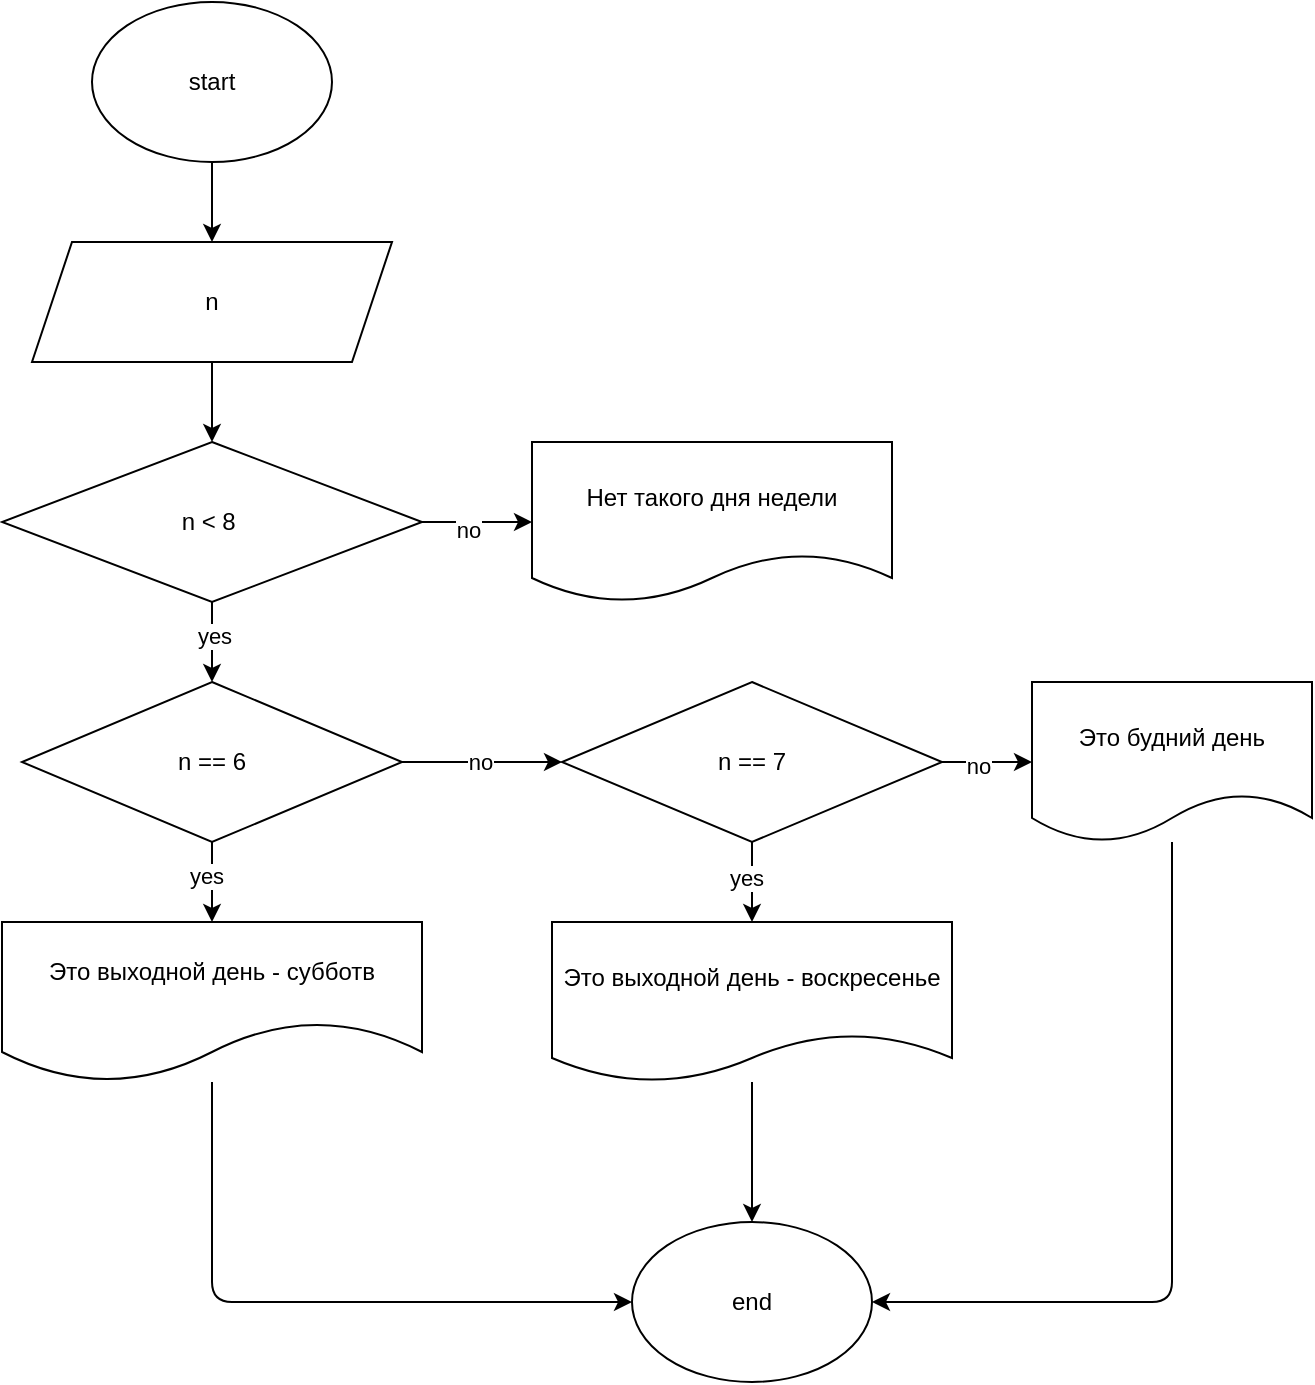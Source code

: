 <mxfile>
    <diagram id="6othXM62h38xmFPFwheZ" name="Page-1">
        <mxGraphModel dx="920" dy="433" grid="1" gridSize="10" guides="1" tooltips="1" connect="1" arrows="1" fold="1" page="1" pageScale="1" pageWidth="827" pageHeight="1169" math="0" shadow="0">
            <root>
                <mxCell id="0"/>
                <mxCell id="1" parent="0"/>
                <mxCell id="4" value="" style="edgeStyle=none;html=1;" edge="1" parent="1" source="2" target="3">
                    <mxGeometry relative="1" as="geometry"/>
                </mxCell>
                <mxCell id="2" value="start" style="ellipse;whiteSpace=wrap;html=1;" vertex="1" parent="1">
                    <mxGeometry x="210" y="10" width="120" height="80" as="geometry"/>
                </mxCell>
                <mxCell id="6" value="" style="edgeStyle=none;html=1;" edge="1" parent="1" source="3" target="5">
                    <mxGeometry relative="1" as="geometry"/>
                </mxCell>
                <mxCell id="3" value="n" style="shape=parallelogram;perimeter=parallelogramPerimeter;whiteSpace=wrap;html=1;fixedSize=1;" vertex="1" parent="1">
                    <mxGeometry x="180" y="130" width="180" height="60" as="geometry"/>
                </mxCell>
                <mxCell id="8" value="" style="edgeStyle=none;html=1;" edge="1" parent="1" source="5" target="7">
                    <mxGeometry relative="1" as="geometry"/>
                </mxCell>
                <mxCell id="9" value="no" style="edgeLabel;html=1;align=center;verticalAlign=middle;resizable=0;points=[];" vertex="1" connectable="0" parent="8">
                    <mxGeometry x="-0.164" y="-4" relative="1" as="geometry">
                        <mxPoint as="offset"/>
                    </mxGeometry>
                </mxCell>
                <mxCell id="13" value="" style="edgeStyle=none;html=1;" edge="1" parent="1" source="5" target="12">
                    <mxGeometry relative="1" as="geometry"/>
                </mxCell>
                <mxCell id="14" value="yes" style="edgeLabel;html=1;align=center;verticalAlign=middle;resizable=0;points=[];" vertex="1" connectable="0" parent="13">
                    <mxGeometry x="-0.15" y="1" relative="1" as="geometry">
                        <mxPoint as="offset"/>
                    </mxGeometry>
                </mxCell>
                <mxCell id="5" value="n &amp;lt; 8&amp;nbsp;" style="rhombus;whiteSpace=wrap;html=1;" vertex="1" parent="1">
                    <mxGeometry x="165" y="230" width="210" height="80" as="geometry"/>
                </mxCell>
                <mxCell id="7" value="Нет такого дня недели" style="shape=document;whiteSpace=wrap;html=1;boundedLbl=1;" vertex="1" parent="1">
                    <mxGeometry x="430" y="230" width="180" height="80" as="geometry"/>
                </mxCell>
                <mxCell id="16" value="" style="edgeStyle=none;html=1;" edge="1" parent="1" source="12" target="15">
                    <mxGeometry relative="1" as="geometry"/>
                </mxCell>
                <mxCell id="17" value="no" style="edgeLabel;html=1;align=center;verticalAlign=middle;resizable=0;points=[];" vertex="1" connectable="0" parent="16">
                    <mxGeometry x="-0.025" relative="1" as="geometry">
                        <mxPoint as="offset"/>
                    </mxGeometry>
                </mxCell>
                <mxCell id="19" value="" style="edgeStyle=none;html=1;" edge="1" parent="1" source="12" target="18">
                    <mxGeometry relative="1" as="geometry"/>
                </mxCell>
                <mxCell id="20" value="yes" style="edgeLabel;html=1;align=center;verticalAlign=middle;resizable=0;points=[];" vertex="1" connectable="0" parent="19">
                    <mxGeometry x="-0.15" y="-3" relative="1" as="geometry">
                        <mxPoint as="offset"/>
                    </mxGeometry>
                </mxCell>
                <mxCell id="12" value="n == 6" style="rhombus;whiteSpace=wrap;html=1;" vertex="1" parent="1">
                    <mxGeometry x="175" y="350" width="190" height="80" as="geometry"/>
                </mxCell>
                <mxCell id="22" value="" style="edgeStyle=none;html=1;" edge="1" parent="1" source="15" target="21">
                    <mxGeometry relative="1" as="geometry"/>
                </mxCell>
                <mxCell id="23" value="yes" style="edgeLabel;html=1;align=center;verticalAlign=middle;resizable=0;points=[];" vertex="1" connectable="0" parent="22">
                    <mxGeometry x="-0.1" y="-3" relative="1" as="geometry">
                        <mxPoint as="offset"/>
                    </mxGeometry>
                </mxCell>
                <mxCell id="25" value="" style="edgeStyle=none;html=1;" edge="1" parent="1" source="15" target="24">
                    <mxGeometry relative="1" as="geometry"/>
                </mxCell>
                <mxCell id="26" value="no" style="edgeLabel;html=1;align=center;verticalAlign=middle;resizable=0;points=[];" vertex="1" connectable="0" parent="25">
                    <mxGeometry x="-0.2" y="-2" relative="1" as="geometry">
                        <mxPoint as="offset"/>
                    </mxGeometry>
                </mxCell>
                <mxCell id="15" value="n == 7" style="rhombus;whiteSpace=wrap;html=1;" vertex="1" parent="1">
                    <mxGeometry x="445" y="350" width="190" height="80" as="geometry"/>
                </mxCell>
                <mxCell id="28" style="edgeStyle=none;html=1;entryX=0;entryY=0.5;entryDx=0;entryDy=0;" edge="1" parent="1" source="18" target="27">
                    <mxGeometry relative="1" as="geometry">
                        <Array as="points">
                            <mxPoint x="270" y="660"/>
                        </Array>
                    </mxGeometry>
                </mxCell>
                <mxCell id="18" value="Это выходной день - субботв" style="shape=document;whiteSpace=wrap;html=1;boundedLbl=1;size=0.375;" vertex="1" parent="1">
                    <mxGeometry x="165" y="470" width="210" height="80" as="geometry"/>
                </mxCell>
                <mxCell id="29" style="edgeStyle=none;html=1;entryX=0.5;entryY=0;entryDx=0;entryDy=0;" edge="1" parent="1" source="21" target="27">
                    <mxGeometry relative="1" as="geometry"/>
                </mxCell>
                <mxCell id="21" value="&lt;span&gt;Это выходной день - воскресенье&lt;/span&gt;" style="shape=document;whiteSpace=wrap;html=1;boundedLbl=1;" vertex="1" parent="1">
                    <mxGeometry x="440" y="470" width="200" height="80" as="geometry"/>
                </mxCell>
                <mxCell id="30" style="edgeStyle=none;html=1;entryX=1;entryY=0.5;entryDx=0;entryDy=0;" edge="1" parent="1" source="24" target="27">
                    <mxGeometry relative="1" as="geometry">
                        <Array as="points">
                            <mxPoint x="750" y="660"/>
                        </Array>
                    </mxGeometry>
                </mxCell>
                <mxCell id="24" value="Это будний день" style="shape=document;whiteSpace=wrap;html=1;boundedLbl=1;" vertex="1" parent="1">
                    <mxGeometry x="680" y="350" width="140" height="80" as="geometry"/>
                </mxCell>
                <mxCell id="27" value="end" style="ellipse;whiteSpace=wrap;html=1;" vertex="1" parent="1">
                    <mxGeometry x="480" y="620" width="120" height="80" as="geometry"/>
                </mxCell>
            </root>
        </mxGraphModel>
    </diagram>
</mxfile>